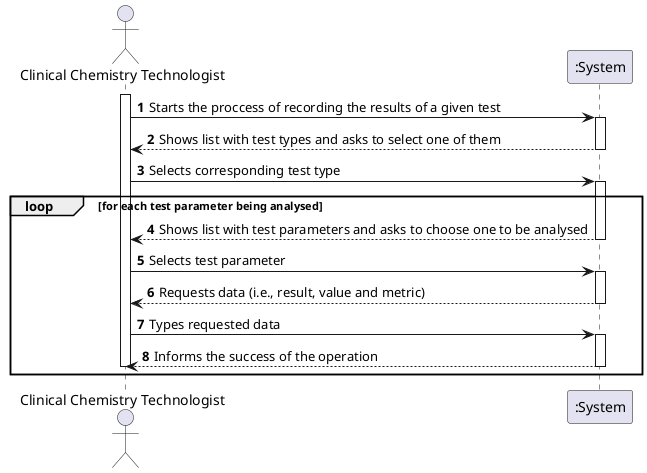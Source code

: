 @startuml
autonumber


actor "Clinical Chemistry Technologist" as CCT

participant ":System" as SYST

activate CCT
CCT -> SYST : Starts the proccess of recording the results of a given test
activate SYST
SYST --> CCT : Shows list with test types and asks to select one of them
deactivate SYST


CCT -> SYST : Selects corresponding test type
activate SYST

loop for each test parameter being analysed

SYST --> CCT : Shows list with test parameters and asks to choose one to be analysed 
deactivate SYST

CCT -> SYST : Selects test parameter
activate SYST
SYST --> CCT : Requests data (i.e., result, value and metric)
deactivate SYST

CCT -> SYST : Types requested data
activate SYST
SYST --> CCT : Informs the success of the operation
deactivate SYST
deactivate CCT

end

@enduml
